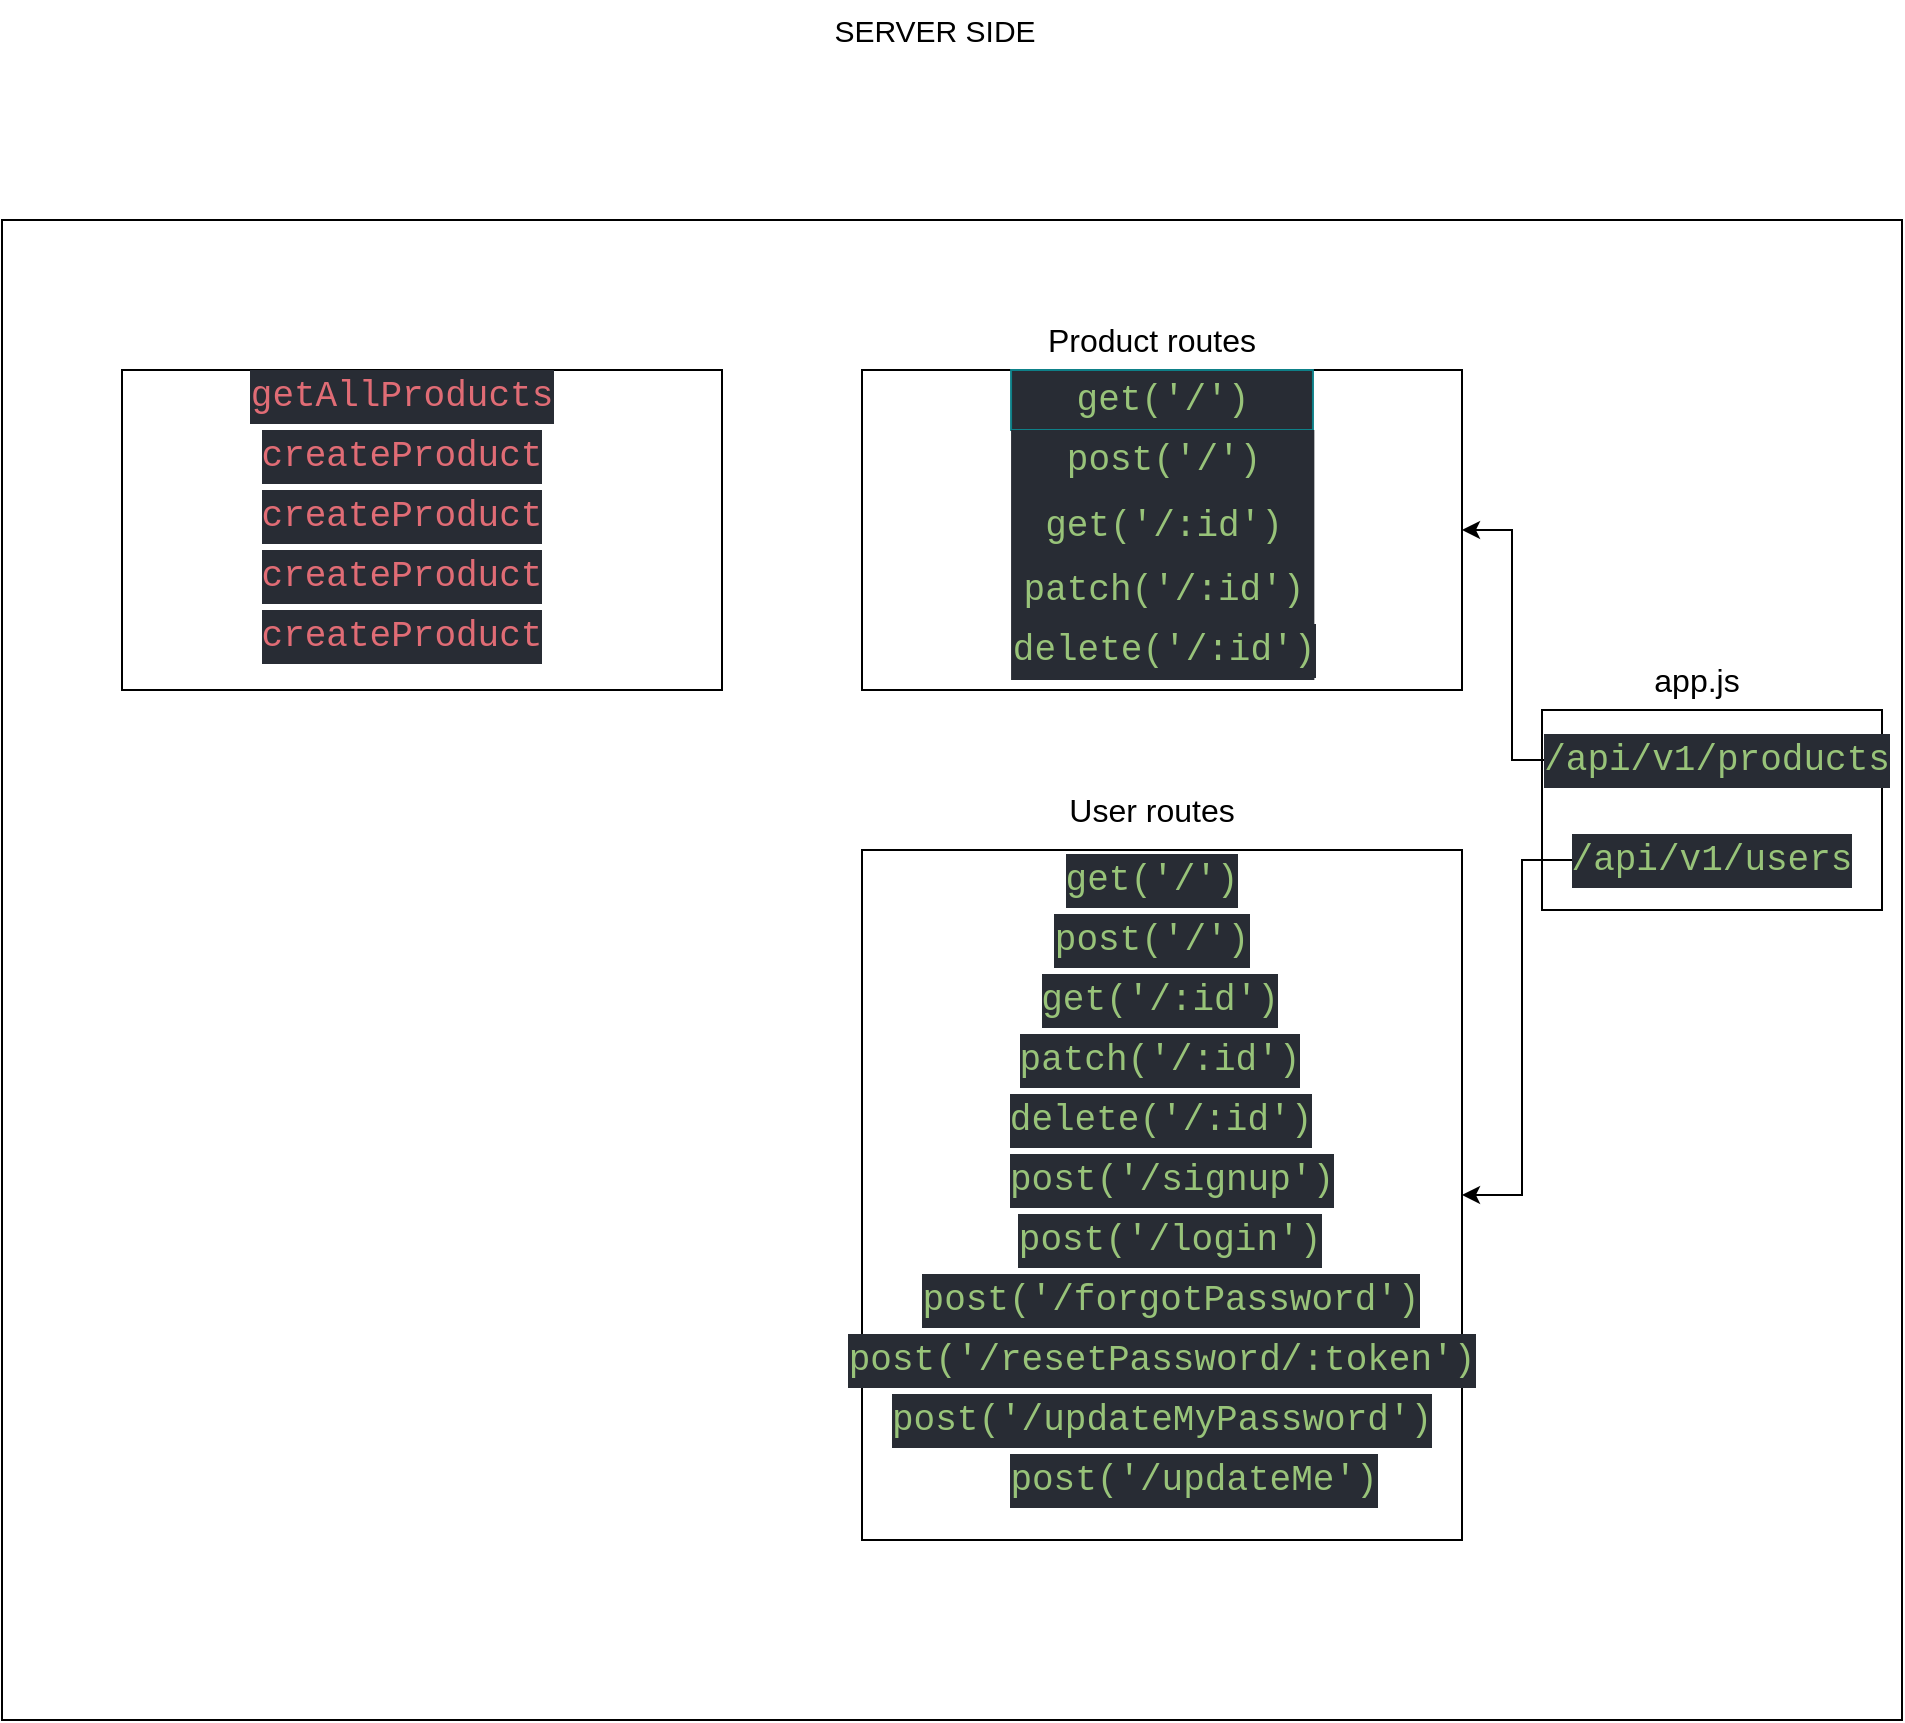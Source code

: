 <mxfile version="13.9.7" type="browser"><diagram id="YDDVgkw3wPgBUoPEVPmi" name="Page-1"><mxGraphModel dx="2013" dy="716" grid="1" gridSize="10" guides="1" tooltips="1" connect="1" arrows="1" fold="1" page="1" pageScale="1" pageWidth="827" pageHeight="1169" math="0" shadow="0"><root><mxCell id="0"/><mxCell id="1" parent="0"/><mxCell id="k8mE6GQfDvabte8B7z6_-22" value="" style="rounded=0;whiteSpace=wrap;html=1;" parent="1" vertex="1"><mxGeometry x="-680" y="190" width="950" height="750" as="geometry"/></mxCell><mxCell id="k8mE6GQfDvabte8B7z6_-2" value="&lt;font style=&quot;font-size: 15px&quot;&gt;SERVER SIDE&lt;/font&gt;" style="text;html=1;strokeColor=none;fillColor=none;align=center;verticalAlign=middle;whiteSpace=wrap;rounded=0;" parent="1" vertex="1"><mxGeometry x="-275.94" y="80" width="125" height="30" as="geometry"/></mxCell><mxCell id="k8mE6GQfDvabte8B7z6_-3" value="" style="rounded=0;whiteSpace=wrap;html=1;" parent="1" vertex="1"><mxGeometry x="90" y="435" width="170" height="100" as="geometry"/></mxCell><mxCell id="k8mE6GQfDvabte8B7z6_-17" style="edgeStyle=orthogonalEdgeStyle;rounded=0;orthogonalLoop=1;jettySize=auto;html=1;entryX=1;entryY=0.5;entryDx=0;entryDy=0;" parent="1" source="k8mE6GQfDvabte8B7z6_-9" target="k8mE6GQfDvabte8B7z6_-12" edge="1"><mxGeometry relative="1" as="geometry"/></mxCell><mxCell id="k8mE6GQfDvabte8B7z6_-9" value="&lt;div style=&quot;color: rgb(171 , 178 , 191) ; background-color: rgb(40 , 44 , 52) ; font-family: &amp;#34;anonymous pro&amp;#34; , &amp;#34;menlo&amp;#34; , &amp;#34;monaco&amp;#34; , &amp;#34;courier new&amp;#34; , monospace ; font-size: 18px ; line-height: 27px&quot;&gt;&lt;span style=&quot;color: #98c379&quot;&gt;/api/v1/products&lt;/span&gt;&lt;/div&gt;" style="text;html=1;strokeColor=none;fillColor=none;align=center;verticalAlign=middle;whiteSpace=wrap;rounded=0;" parent="1" vertex="1"><mxGeometry x="100" y="445" width="155" height="30" as="geometry"/></mxCell><mxCell id="k8mE6GQfDvabte8B7z6_-18" style="edgeStyle=orthogonalEdgeStyle;rounded=0;orthogonalLoop=1;jettySize=auto;html=1;exitX=0;exitY=0.5;exitDx=0;exitDy=0;entryX=1;entryY=0.5;entryDx=0;entryDy=0;" parent="1" source="k8mE6GQfDvabte8B7z6_-10" target="k8mE6GQfDvabte8B7z6_-15" edge="1"><mxGeometry relative="1" as="geometry"/></mxCell><mxCell id="k8mE6GQfDvabte8B7z6_-10" value="&lt;div style=&quot;color: rgb(171 , 178 , 191) ; background-color: rgb(40 , 44 , 52) ; font-family: &amp;#34;anonymous pro&amp;#34; , &amp;#34;menlo&amp;#34; , &amp;#34;monaco&amp;#34; , &amp;#34;courier new&amp;#34; , monospace ; font-size: 18px ; line-height: 27px&quot;&gt;&lt;span style=&quot;color: #98c379&quot;&gt;/api/v1/users&lt;/span&gt;&lt;/div&gt;" style="text;html=1;strokeColor=none;fillColor=none;align=center;verticalAlign=middle;whiteSpace=wrap;rounded=0;" parent="1" vertex="1"><mxGeometry x="110" y="495" width="130" height="30" as="geometry"/></mxCell><mxCell id="k8mE6GQfDvabte8B7z6_-12" value="" style="rounded=0;whiteSpace=wrap;html=1;" parent="1" vertex="1"><mxGeometry x="-250" y="265" width="300" height="160" as="geometry"/></mxCell><mxCell id="k8mE6GQfDvabte8B7z6_-15" value="" style="rounded=0;whiteSpace=wrap;html=1;" parent="1" vertex="1"><mxGeometry x="-250" y="505" width="300" height="345" as="geometry"/></mxCell><mxCell id="k8mE6GQfDvabte8B7z6_-19" value="&lt;font style=&quot;font-size: 16px&quot;&gt;app.js&lt;/font&gt;" style="text;html=1;strokeColor=none;fillColor=none;align=center;verticalAlign=middle;whiteSpace=wrap;rounded=0;" parent="1" vertex="1"><mxGeometry x="140" y="405" width="55" height="30" as="geometry"/></mxCell><mxCell id="k8mE6GQfDvabte8B7z6_-20" value="&lt;span style=&quot;font-size: 16px&quot;&gt;Product routes&lt;/span&gt;" style="text;html=1;strokeColor=none;fillColor=none;align=center;verticalAlign=middle;whiteSpace=wrap;rounded=0;" parent="1" vertex="1"><mxGeometry x="-160.94" y="235" width="111.87" height="30" as="geometry"/></mxCell><mxCell id="k8mE6GQfDvabte8B7z6_-21" value="&lt;font style=&quot;font-size: 16px&quot;&gt;User routes&lt;/font&gt;" style="text;html=1;strokeColor=none;fillColor=none;align=center;verticalAlign=middle;whiteSpace=wrap;rounded=0;" parent="1" vertex="1"><mxGeometry x="-148.75" y="470" width="87.5" height="30" as="geometry"/></mxCell><mxCell id="k8mE6GQfDvabte8B7z6_-23" value="&lt;div style=&quot;color: rgb(171 , 178 , 191) ; background-color: rgb(40 , 44 , 52) ; font-family: &amp;#34;anonymous pro&amp;#34; , &amp;#34;menlo&amp;#34; , &amp;#34;monaco&amp;#34; , &amp;#34;courier new&amp;#34; , monospace ; font-size: 18px ; line-height: 27px&quot;&gt;&lt;span style=&quot;color: #98c379&quot;&gt;get('&lt;/span&gt;&lt;span style=&quot;color: rgb(152 , 195 , 121)&quot;&gt;/')&lt;/span&gt;&lt;/div&gt;" style="text;html=1;strokeColor=#0e8088;align=center;verticalAlign=middle;whiteSpace=wrap;rounded=0;fillColor=#282c34;" parent="1" vertex="1"><mxGeometry x="-175.46" y="265" width="150.93" height="30" as="geometry"/></mxCell><mxCell id="k8mE6GQfDvabte8B7z6_-24" value="&lt;div style=&quot;color: rgb(171 , 178 , 191) ; background-color: rgb(40 , 44 , 52) ; font-family: &amp;#34;anonymous pro&amp;#34; , &amp;#34;menlo&amp;#34; , &amp;#34;monaco&amp;#34; , &amp;#34;courier new&amp;#34; , monospace ; font-size: 18px ; line-height: 27px&quot;&gt;&lt;span style=&quot;color: #98c379&quot;&gt;post('&lt;/span&gt;&lt;span style=&quot;color: rgb(152 , 195 , 121)&quot;&gt;/')&lt;/span&gt;&lt;/div&gt;" style="text;html=1;strokeColor=none;align=center;verticalAlign=middle;whiteSpace=wrap;rounded=0;fillColor=#282c34;" parent="1" vertex="1"><mxGeometry x="-175.46" y="295" width="151.63" height="30" as="geometry"/></mxCell><mxCell id="k8mE6GQfDvabte8B7z6_-25" value="&lt;div style=&quot;color: rgb(171 , 178 , 191) ; background-color: rgb(40 , 44 , 52) ; font-family: &amp;#34;anonymous pro&amp;#34; , &amp;#34;menlo&amp;#34; , &amp;#34;monaco&amp;#34; , &amp;#34;courier new&amp;#34; , monospace ; font-size: 18px ; line-height: 27px&quot;&gt;&lt;span style=&quot;color: #98c379&quot;&gt;get('&lt;/span&gt;&lt;span style=&quot;color: rgb(152 , 195 , 121)&quot;&gt;/:id')&lt;/span&gt;&lt;/div&gt;" style="text;html=1;strokeColor=none;align=center;verticalAlign=middle;whiteSpace=wrap;rounded=0;fillColor=#282c34;" parent="1" vertex="1"><mxGeometry x="-175.46" y="325" width="151.63" height="35" as="geometry"/></mxCell><mxCell id="k8mE6GQfDvabte8B7z6_-26" value="&lt;div style=&quot;color: rgb(171 , 178 , 191) ; background-color: rgb(40 , 44 , 52) ; font-family: &amp;#34;anonymous pro&amp;#34; , &amp;#34;menlo&amp;#34; , &amp;#34;monaco&amp;#34; , &amp;#34;courier new&amp;#34; , monospace ; font-size: 18px ; line-height: 27px&quot;&gt;&lt;span style=&quot;color: #98c379&quot;&gt;patch('&lt;/span&gt;&lt;span style=&quot;color: rgb(152 , 195 , 121)&quot;&gt;/:id')&lt;/span&gt;&lt;/div&gt;" style="text;html=1;strokeColor=none;align=center;verticalAlign=middle;whiteSpace=wrap;rounded=0;fillColor=#282c34;" parent="1" vertex="1"><mxGeometry x="-175.46" y="360" width="151.63" height="30" as="geometry"/></mxCell><mxCell id="k8mE6GQfDvabte8B7z6_-27" value="&lt;div style=&quot;color: rgb(171 , 178 , 191) ; background-color: rgb(40 , 44 , 52) ; font-family: &amp;#34;anonymous pro&amp;#34; , &amp;#34;menlo&amp;#34; , &amp;#34;monaco&amp;#34; , &amp;#34;courier new&amp;#34; , monospace ; font-size: 18px ; line-height: 27px&quot;&gt;&lt;span style=&quot;color: #98c379&quot;&gt;delete('&lt;/span&gt;&lt;span style=&quot;color: rgb(152 , 195 , 121)&quot;&gt;/:id')&lt;/span&gt;&lt;/div&gt;" style="text;html=1;strokeColor=none;align=center;verticalAlign=middle;whiteSpace=wrap;rounded=0;fillColor=#282c34;" parent="1" vertex="1"><mxGeometry x="-175.46" y="390" width="151.63" height="30" as="geometry"/></mxCell><mxCell id="k8mE6GQfDvabte8B7z6_-28" value="&lt;div style=&quot;color: rgb(171 , 178 , 191) ; background-color: rgb(40 , 44 , 52) ; font-family: &amp;#34;anonymous pro&amp;#34; , &amp;#34;menlo&amp;#34; , &amp;#34;monaco&amp;#34; , &amp;#34;courier new&amp;#34; , monospace ; font-size: 18px ; line-height: 27px&quot;&gt;&lt;span style=&quot;color: #98c379&quot;&gt;get('&lt;/span&gt;&lt;span style=&quot;color: rgb(152 , 195 , 121)&quot;&gt;/')&lt;/span&gt;&lt;/div&gt;" style="text;html=1;strokeColor=none;fillColor=none;align=center;verticalAlign=middle;whiteSpace=wrap;rounded=0;" parent="1" vertex="1"><mxGeometry x="-145" y="505" width="80" height="30" as="geometry"/></mxCell><mxCell id="k8mE6GQfDvabte8B7z6_-29" value="&lt;div style=&quot;color: rgb(171 , 178 , 191) ; background-color: rgb(40 , 44 , 52) ; font-family: &amp;#34;anonymous pro&amp;#34; , &amp;#34;menlo&amp;#34; , &amp;#34;monaco&amp;#34; , &amp;#34;courier new&amp;#34; , monospace ; font-size: 18px ; line-height: 27px&quot;&gt;&lt;span style=&quot;color: #98c379&quot;&gt;post('&lt;/span&gt;&lt;span style=&quot;color: rgb(152 , 195 , 121)&quot;&gt;/')&lt;/span&gt;&lt;/div&gt;" style="text;html=1;strokeColor=none;fillColor=none;align=center;verticalAlign=middle;whiteSpace=wrap;rounded=0;" parent="1" vertex="1"><mxGeometry x="-150" y="535" width="90" height="30" as="geometry"/></mxCell><mxCell id="k8mE6GQfDvabte8B7z6_-30" value="&lt;div style=&quot;color: rgb(171 , 178 , 191) ; background-color: rgb(40 , 44 , 52) ; font-family: &amp;#34;anonymous pro&amp;#34; , &amp;#34;menlo&amp;#34; , &amp;#34;monaco&amp;#34; , &amp;#34;courier new&amp;#34; , monospace ; font-size: 18px ; line-height: 27px&quot;&gt;&lt;span style=&quot;color: #98c379&quot;&gt;get('&lt;/span&gt;&lt;span style=&quot;color: rgb(152 , 195 , 121)&quot;&gt;/:id')&lt;/span&gt;&lt;/div&gt;" style="text;html=1;strokeColor=none;fillColor=none;align=center;verticalAlign=middle;whiteSpace=wrap;rounded=0;" parent="1" vertex="1"><mxGeometry x="-155.94" y="565" width="110" height="30" as="geometry"/></mxCell><mxCell id="k8mE6GQfDvabte8B7z6_-31" value="&lt;div style=&quot;color: rgb(171 , 178 , 191) ; background-color: rgb(40 , 44 , 52) ; font-family: &amp;#34;anonymous pro&amp;#34; , &amp;#34;menlo&amp;#34; , &amp;#34;monaco&amp;#34; , &amp;#34;courier new&amp;#34; , monospace ; font-size: 18px ; line-height: 27px&quot;&gt;&lt;span style=&quot;color: #98c379&quot;&gt;patch('&lt;/span&gt;&lt;span style=&quot;color: rgb(152 , 195 , 121)&quot;&gt;/:id')&lt;/span&gt;&lt;/div&gt;" style="text;html=1;strokeColor=none;fillColor=none;align=center;verticalAlign=middle;whiteSpace=wrap;rounded=0;" parent="1" vertex="1"><mxGeometry x="-165.94" y="595" width="130" height="30" as="geometry"/></mxCell><mxCell id="k8mE6GQfDvabte8B7z6_-32" value="&lt;div style=&quot;color: rgb(171 , 178 , 191) ; background-color: rgb(40 , 44 , 52) ; font-family: &amp;#34;anonymous pro&amp;#34; , &amp;#34;menlo&amp;#34; , &amp;#34;monaco&amp;#34; , &amp;#34;courier new&amp;#34; , monospace ; font-size: 18px ; line-height: 27px&quot;&gt;&lt;span style=&quot;color: #98c379&quot;&gt;delete('&lt;/span&gt;&lt;span style=&quot;color: rgb(152 , 195 , 121)&quot;&gt;/:id')&lt;/span&gt;&lt;/div&gt;" style="text;html=1;strokeColor=none;fillColor=none;align=center;verticalAlign=middle;whiteSpace=wrap;rounded=0;" parent="1" vertex="1"><mxGeometry x="-171.4" y="625" width="140.94" height="30" as="geometry"/></mxCell><mxCell id="k8mE6GQfDvabte8B7z6_-33" value="&lt;div style=&quot;color: rgb(171 , 178 , 191) ; background-color: rgb(40 , 44 , 52) ; font-family: &amp;#34;anonymous pro&amp;#34; , &amp;#34;menlo&amp;#34; , &amp;#34;monaco&amp;#34; , &amp;#34;courier new&amp;#34; , monospace ; font-size: 18px ; line-height: 27px&quot;&gt;&lt;span style=&quot;color: #98c379&quot;&gt;post('&lt;/span&gt;&lt;span style=&quot;color: rgb(152 , 195 , 121)&quot;&gt;/signup')&lt;/span&gt;&lt;/div&gt;" style="text;html=1;strokeColor=none;fillColor=none;align=center;verticalAlign=middle;whiteSpace=wrap;rounded=0;" parent="1" vertex="1"><mxGeometry x="-170.45" y="655" width="150" height="30" as="geometry"/></mxCell><mxCell id="k8mE6GQfDvabte8B7z6_-34" value="&lt;div style=&quot;color: rgb(171 , 178 , 191) ; background-color: rgb(40 , 44 , 52) ; font-family: &amp;#34;anonymous pro&amp;#34; , &amp;#34;menlo&amp;#34; , &amp;#34;monaco&amp;#34; , &amp;#34;courier new&amp;#34; , monospace ; font-size: 18px ; line-height: 27px&quot;&gt;&lt;span style=&quot;color: #98c379&quot;&gt;post('&lt;/span&gt;&lt;span style=&quot;color: rgb(152 , 195 , 121)&quot;&gt;/login')&lt;/span&gt;&lt;/div&gt;" style="text;html=1;strokeColor=none;fillColor=none;align=center;verticalAlign=middle;whiteSpace=wrap;rounded=0;" parent="1" vertex="1"><mxGeometry x="-171.4" y="685" width="150" height="30" as="geometry"/></mxCell><mxCell id="k8mE6GQfDvabte8B7z6_-35" value="&lt;div style=&quot;color: rgb(171 , 178 , 191) ; background-color: rgb(40 , 44 , 52) ; font-family: &amp;#34;anonymous pro&amp;#34; , &amp;#34;menlo&amp;#34; , &amp;#34;monaco&amp;#34; , &amp;#34;courier new&amp;#34; , monospace ; font-size: 18px ; line-height: 27px&quot;&gt;&lt;span style=&quot;color: #98c379&quot;&gt;post('&lt;/span&gt;&lt;span style=&quot;color: rgb(152 , 195 , 121)&quot;&gt;/forgotPassword')&lt;/span&gt;&lt;/div&gt;" style="text;html=1;strokeColor=none;fillColor=none;align=center;verticalAlign=middle;whiteSpace=wrap;rounded=0;" parent="1" vertex="1"><mxGeometry x="-208.19" y="715" width="224.52" height="30" as="geometry"/></mxCell><mxCell id="k8mE6GQfDvabte8B7z6_-36" value="&lt;div style=&quot;color: rgb(171 , 178 , 191) ; background-color: rgb(40 , 44 , 52) ; font-family: &amp;#34;anonymous pro&amp;#34; , &amp;#34;menlo&amp;#34; , &amp;#34;monaco&amp;#34; , &amp;#34;courier new&amp;#34; , monospace ; font-size: 18px ; line-height: 27px&quot;&gt;&lt;span style=&quot;color: #98c379&quot;&gt;post('&lt;/span&gt;&lt;span style=&quot;color: rgb(152 , 195 , 121)&quot;&gt;/resetPassword/:token')&lt;/span&gt;&lt;/div&gt;" style="text;html=1;strokeColor=none;fillColor=none;align=center;verticalAlign=middle;whiteSpace=wrap;rounded=0;" parent="1" vertex="1"><mxGeometry x="-241.13" y="745" width="282.26" height="30" as="geometry"/></mxCell><mxCell id="k8mE6GQfDvabte8B7z6_-37" value="&lt;div style=&quot;color: rgb(171 , 178 , 191) ; background-color: rgb(40 , 44 , 52) ; font-family: &amp;#34;anonymous pro&amp;#34; , &amp;#34;menlo&amp;#34; , &amp;#34;monaco&amp;#34; , &amp;#34;courier new&amp;#34; , monospace ; font-size: 18px ; line-height: 27px&quot;&gt;&lt;span style=&quot;color: #98c379&quot;&gt;post('&lt;/span&gt;&lt;span style=&quot;color: rgb(152 , 195 , 121)&quot;&gt;/updateMyPassword')&lt;/span&gt;&lt;/div&gt;" style="text;html=1;strokeColor=none;fillColor=none;align=center;verticalAlign=middle;whiteSpace=wrap;rounded=0;" parent="1" vertex="1"><mxGeometry x="-223.85" y="775" width="247.71" height="30" as="geometry"/></mxCell><mxCell id="k8mE6GQfDvabte8B7z6_-38" value="&lt;div style=&quot;color: rgb(171 , 178 , 191) ; background-color: rgb(40 , 44 , 52) ; font-family: &amp;#34;anonymous pro&amp;#34; , &amp;#34;menlo&amp;#34; , &amp;#34;monaco&amp;#34; , &amp;#34;courier new&amp;#34; , monospace ; font-size: 18px ; line-height: 27px&quot;&gt;&lt;span style=&quot;color: #98c379&quot;&gt;post('&lt;/span&gt;&lt;span style=&quot;color: rgb(152 , 195 , 121)&quot;&gt;/updateMe')&lt;/span&gt;&lt;/div&gt;" style="text;html=1;strokeColor=none;fillColor=none;align=center;verticalAlign=middle;whiteSpace=wrap;rounded=0;" parent="1" vertex="1"><mxGeometry x="-170.2" y="805" width="172.26" height="30" as="geometry"/></mxCell><mxCell id="k8mE6GQfDvabte8B7z6_-40" value="" style="rounded=0;whiteSpace=wrap;html=1;" parent="1" vertex="1"><mxGeometry x="-620" y="265" width="300" height="160" as="geometry"/></mxCell><mxCell id="k8mE6GQfDvabte8B7z6_-41" value="&lt;meta charset=&quot;utf-8&quot;&gt;&lt;div style=&quot;color: rgb(171, 178, 191); background-color: rgb(40, 44, 52); font-family: &amp;quot;anonymous pro&amp;quot;, menlo, monaco, &amp;quot;courier new&amp;quot;, monospace; font-weight: normal; font-size: 18px; line-height: 27px;&quot;&gt;&lt;div&gt;&lt;span style=&quot;color: #e06c75&quot;&gt;getAllProducts&lt;/span&gt;&lt;/div&gt;&lt;/div&gt;" style="text;html=1;strokeColor=none;fillColor=none;align=center;verticalAlign=middle;whiteSpace=wrap;rounded=0;" parent="1" vertex="1"><mxGeometry x="-550" y="265" width="140" height="25" as="geometry"/></mxCell><mxCell id="k8mE6GQfDvabte8B7z6_-45" value="&lt;div style=&quot;color: rgb(171 , 178 , 191) ; background-color: rgb(40 , 44 , 52) ; font-family: &amp;#34;anonymous pro&amp;#34; , &amp;#34;menlo&amp;#34; , &amp;#34;monaco&amp;#34; , &amp;#34;courier new&amp;#34; , monospace ; font-weight: normal ; font-size: 18px ; line-height: 27px&quot;&gt;&lt;div style=&quot;font-family: &amp;#34;anonymous pro&amp;#34; , &amp;#34;menlo&amp;#34; , &amp;#34;monaco&amp;#34; , &amp;#34;courier new&amp;#34; , monospace ; line-height: 27px&quot;&gt;&lt;span style=&quot;color: #e06c75&quot;&gt;createProduct&lt;/span&gt;&lt;/div&gt;&lt;/div&gt;" style="text;html=1;strokeColor=none;fillColor=none;align=center;verticalAlign=middle;whiteSpace=wrap;rounded=0;" parent="1" vertex="1"><mxGeometry x="-550" y="295" width="140" height="25" as="geometry"/></mxCell><mxCell id="k8mE6GQfDvabte8B7z6_-46" value="&lt;div style=&quot;color: rgb(171 , 178 , 191) ; background-color: rgb(40 , 44 , 52) ; font-family: &amp;#34;anonymous pro&amp;#34; , &amp;#34;menlo&amp;#34; , &amp;#34;monaco&amp;#34; , &amp;#34;courier new&amp;#34; , monospace ; font-weight: normal ; font-size: 18px ; line-height: 27px&quot;&gt;&lt;div style=&quot;font-family: &amp;#34;anonymous pro&amp;#34; , &amp;#34;menlo&amp;#34; , &amp;#34;monaco&amp;#34; , &amp;#34;courier new&amp;#34; , monospace ; line-height: 27px&quot;&gt;&lt;span style=&quot;color: #e06c75&quot;&gt;createProduct&lt;/span&gt;&lt;/div&gt;&lt;/div&gt;" style="text;html=1;strokeColor=none;fillColor=none;align=center;verticalAlign=middle;whiteSpace=wrap;rounded=0;" parent="1" vertex="1"><mxGeometry x="-550" y="325" width="140" height="25" as="geometry"/></mxCell><mxCell id="k8mE6GQfDvabte8B7z6_-47" value="&lt;div style=&quot;color: rgb(171 , 178 , 191) ; background-color: rgb(40 , 44 , 52) ; font-family: &amp;#34;anonymous pro&amp;#34; , &amp;#34;menlo&amp;#34; , &amp;#34;monaco&amp;#34; , &amp;#34;courier new&amp;#34; , monospace ; font-weight: normal ; font-size: 18px ; line-height: 27px&quot;&gt;&lt;div style=&quot;font-family: &amp;#34;anonymous pro&amp;#34; , &amp;#34;menlo&amp;#34; , &amp;#34;monaco&amp;#34; , &amp;#34;courier new&amp;#34; , monospace ; line-height: 27px&quot;&gt;&lt;span style=&quot;color: #e06c75&quot;&gt;createProduct&lt;/span&gt;&lt;/div&gt;&lt;/div&gt;" style="text;html=1;strokeColor=none;fillColor=none;align=center;verticalAlign=middle;whiteSpace=wrap;rounded=0;" parent="1" vertex="1"><mxGeometry x="-550" y="355" width="140" height="25" as="geometry"/></mxCell><mxCell id="k8mE6GQfDvabte8B7z6_-48" value="&lt;div style=&quot;color: rgb(171 , 178 , 191) ; background-color: rgb(40 , 44 , 52) ; font-family: &amp;#34;anonymous pro&amp;#34; , &amp;#34;menlo&amp;#34; , &amp;#34;monaco&amp;#34; , &amp;#34;courier new&amp;#34; , monospace ; font-weight: normal ; font-size: 18px ; line-height: 27px&quot;&gt;&lt;div style=&quot;font-family: &amp;#34;anonymous pro&amp;#34; , &amp;#34;menlo&amp;#34; , &amp;#34;monaco&amp;#34; , &amp;#34;courier new&amp;#34; , monospace ; line-height: 27px&quot;&gt;&lt;span style=&quot;color: #e06c75&quot;&gt;createProduct&lt;/span&gt;&lt;/div&gt;&lt;/div&gt;" style="text;html=1;strokeColor=none;fillColor=none;align=center;verticalAlign=middle;whiteSpace=wrap;rounded=0;" parent="1" vertex="1"><mxGeometry x="-550" y="385" width="140" height="25" as="geometry"/></mxCell></root></mxGraphModel></diagram></mxfile>